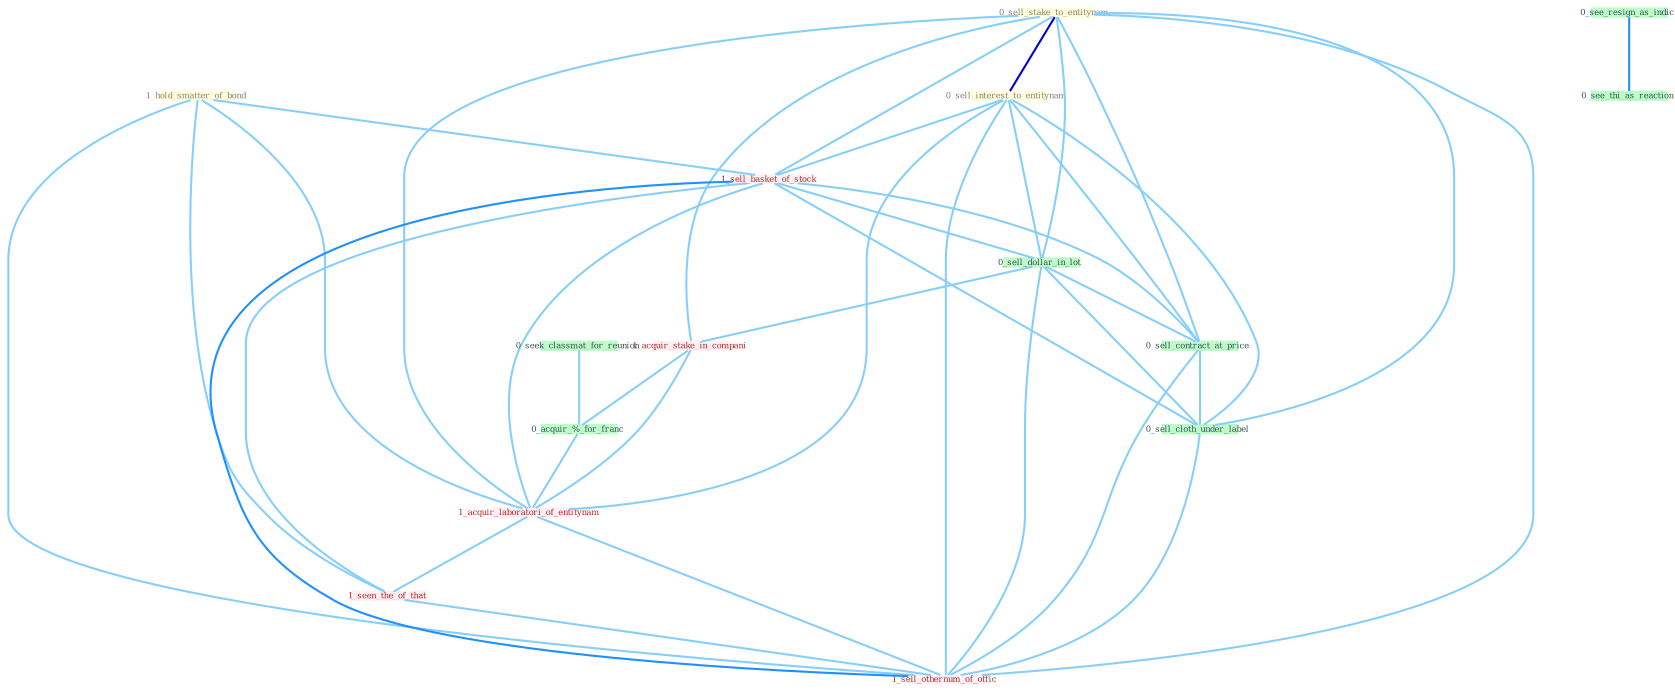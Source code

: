 Graph G{ 
    node
    [shape=polygon,style=filled,width=.5,height=.06,color="#BDFCC9",fixedsize=true,fontsize=4,
    fontcolor="#2f4f4f"];
    {node
    [color="#ffffe0", fontcolor="#8b7d6b"] "1_hold_smatter_of_bond " "0_sell_stake_to_entitynam " "0_sell_interest_to_entitynam "}
{node [color="#fff0f5", fontcolor="#b22222"] "1_sell_basket_of_stock " "1_acquir_stake_in_compani " "1_acquir_laboratori_of_entitynam " "1_seen_the_of_that " "1_sell_othernum_of_offic "}
edge [color="#B0E2FF"];

	"1_hold_smatter_of_bond " -- "1_sell_basket_of_stock " [w="1", color="#87cefa" ];
	"1_hold_smatter_of_bond " -- "1_acquir_laboratori_of_entitynam " [w="1", color="#87cefa" ];
	"1_hold_smatter_of_bond " -- "1_seen_the_of_that " [w="1", color="#87cefa" ];
	"1_hold_smatter_of_bond " -- "1_sell_othernum_of_offic " [w="1", color="#87cefa" ];
	"0_sell_stake_to_entitynam " -- "0_sell_interest_to_entitynam " [w="3", color="#0000cd" , len=0.6];
	"0_sell_stake_to_entitynam " -- "1_sell_basket_of_stock " [w="1", color="#87cefa" ];
	"0_sell_stake_to_entitynam " -- "0_sell_dollar_in_lot " [w="1", color="#87cefa" ];
	"0_sell_stake_to_entitynam " -- "1_acquir_stake_in_compani " [w="1", color="#87cefa" ];
	"0_sell_stake_to_entitynam " -- "0_sell_contract_at_price " [w="1", color="#87cefa" ];
	"0_sell_stake_to_entitynam " -- "1_acquir_laboratori_of_entitynam " [w="1", color="#87cefa" ];
	"0_sell_stake_to_entitynam " -- "0_sell_cloth_under_label " [w="1", color="#87cefa" ];
	"0_sell_stake_to_entitynam " -- "1_sell_othernum_of_offic " [w="1", color="#87cefa" ];
	"0_sell_interest_to_entitynam " -- "1_sell_basket_of_stock " [w="1", color="#87cefa" ];
	"0_sell_interest_to_entitynam " -- "0_sell_dollar_in_lot " [w="1", color="#87cefa" ];
	"0_sell_interest_to_entitynam " -- "0_sell_contract_at_price " [w="1", color="#87cefa" ];
	"0_sell_interest_to_entitynam " -- "1_acquir_laboratori_of_entitynam " [w="1", color="#87cefa" ];
	"0_sell_interest_to_entitynam " -- "0_sell_cloth_under_label " [w="1", color="#87cefa" ];
	"0_sell_interest_to_entitynam " -- "1_sell_othernum_of_offic " [w="1", color="#87cefa" ];
	"0_seek_classmat_for_reunion " -- "0_acquir_%_for_franc " [w="1", color="#87cefa" ];
	"1_sell_basket_of_stock " -- "0_sell_dollar_in_lot " [w="1", color="#87cefa" ];
	"1_sell_basket_of_stock " -- "0_sell_contract_at_price " [w="1", color="#87cefa" ];
	"1_sell_basket_of_stock " -- "1_acquir_laboratori_of_entitynam " [w="1", color="#87cefa" ];
	"1_sell_basket_of_stock " -- "0_sell_cloth_under_label " [w="1", color="#87cefa" ];
	"1_sell_basket_of_stock " -- "1_seen_the_of_that " [w="1", color="#87cefa" ];
	"1_sell_basket_of_stock " -- "1_sell_othernum_of_offic " [w="2", color="#1e90ff" , len=0.8];
	"0_sell_dollar_in_lot " -- "1_acquir_stake_in_compani " [w="1", color="#87cefa" ];
	"0_sell_dollar_in_lot " -- "0_sell_contract_at_price " [w="1", color="#87cefa" ];
	"0_sell_dollar_in_lot " -- "0_sell_cloth_under_label " [w="1", color="#87cefa" ];
	"0_sell_dollar_in_lot " -- "1_sell_othernum_of_offic " [w="1", color="#87cefa" ];
	"0_see_resign_as_indic " -- "0_see_thi_as_reaction " [w="2", color="#1e90ff" , len=0.8];
	"1_acquir_stake_in_compani " -- "0_acquir_%_for_franc " [w="1", color="#87cefa" ];
	"1_acquir_stake_in_compani " -- "1_acquir_laboratori_of_entitynam " [w="1", color="#87cefa" ];
	"0_acquir_%_for_franc " -- "1_acquir_laboratori_of_entitynam " [w="1", color="#87cefa" ];
	"0_sell_contract_at_price " -- "0_sell_cloth_under_label " [w="1", color="#87cefa" ];
	"0_sell_contract_at_price " -- "1_sell_othernum_of_offic " [w="1", color="#87cefa" ];
	"1_acquir_laboratori_of_entitynam " -- "1_seen_the_of_that " [w="1", color="#87cefa" ];
	"1_acquir_laboratori_of_entitynam " -- "1_sell_othernum_of_offic " [w="1", color="#87cefa" ];
	"0_sell_cloth_under_label " -- "1_sell_othernum_of_offic " [w="1", color="#87cefa" ];
	"1_seen_the_of_that " -- "1_sell_othernum_of_offic " [w="1", color="#87cefa" ];
}